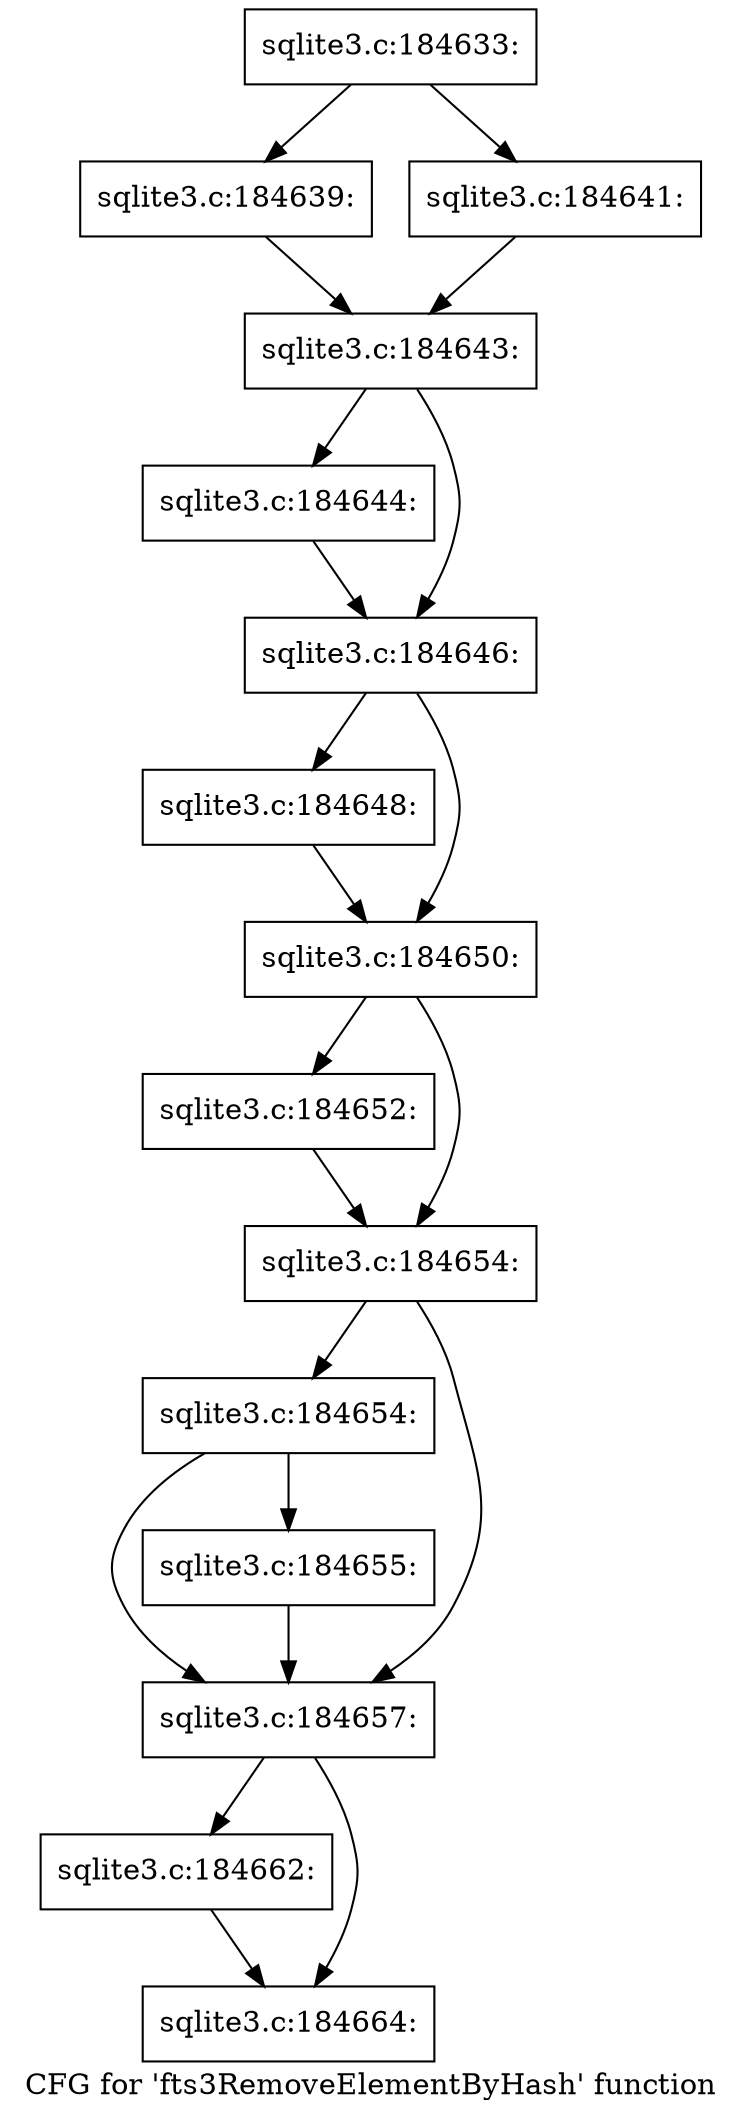 digraph "CFG for 'fts3RemoveElementByHash' function" {
	label="CFG for 'fts3RemoveElementByHash' function";

	Node0x55c0f6b6aa80 [shape=record,label="{sqlite3.c:184633:}"];
	Node0x55c0f6b6aa80 -> Node0x55c0facd42c0;
	Node0x55c0f6b6aa80 -> Node0x55c0facd4360;
	Node0x55c0facd42c0 [shape=record,label="{sqlite3.c:184639:}"];
	Node0x55c0facd42c0 -> Node0x55c0facd4310;
	Node0x55c0facd4360 [shape=record,label="{sqlite3.c:184641:}"];
	Node0x55c0facd4360 -> Node0x55c0facd4310;
	Node0x55c0facd4310 [shape=record,label="{sqlite3.c:184643:}"];
	Node0x55c0facd4310 -> Node0x55c0facd5360;
	Node0x55c0facd4310 -> Node0x55c0facd53b0;
	Node0x55c0facd5360 [shape=record,label="{sqlite3.c:184644:}"];
	Node0x55c0facd5360 -> Node0x55c0facd53b0;
	Node0x55c0facd53b0 [shape=record,label="{sqlite3.c:184646:}"];
	Node0x55c0facd53b0 -> Node0x55c0facd63d0;
	Node0x55c0facd53b0 -> Node0x55c0facd6420;
	Node0x55c0facd63d0 [shape=record,label="{sqlite3.c:184648:}"];
	Node0x55c0facd63d0 -> Node0x55c0facd6420;
	Node0x55c0facd6420 [shape=record,label="{sqlite3.c:184650:}"];
	Node0x55c0facd6420 -> Node0x55c0facd7230;
	Node0x55c0facd6420 -> Node0x55c0facd7280;
	Node0x55c0facd7230 [shape=record,label="{sqlite3.c:184652:}"];
	Node0x55c0facd7230 -> Node0x55c0facd7280;
	Node0x55c0facd7280 [shape=record,label="{sqlite3.c:184654:}"];
	Node0x55c0facd7280 -> Node0x55c0facd7ba0;
	Node0x55c0facd7280 -> Node0x55c0facd7b50;
	Node0x55c0facd7ba0 [shape=record,label="{sqlite3.c:184654:}"];
	Node0x55c0facd7ba0 -> Node0x55c0facd7b00;
	Node0x55c0facd7ba0 -> Node0x55c0facd7b50;
	Node0x55c0facd7b00 [shape=record,label="{sqlite3.c:184655:}"];
	Node0x55c0facd7b00 -> Node0x55c0facd7b50;
	Node0x55c0facd7b50 [shape=record,label="{sqlite3.c:184657:}"];
	Node0x55c0facd7b50 -> Node0x55c0facd8d20;
	Node0x55c0facd7b50 -> Node0x55c0facd8d70;
	Node0x55c0facd8d20 [shape=record,label="{sqlite3.c:184662:}"];
	Node0x55c0facd8d20 -> Node0x55c0facd8d70;
	Node0x55c0facd8d70 [shape=record,label="{sqlite3.c:184664:}"];
}
